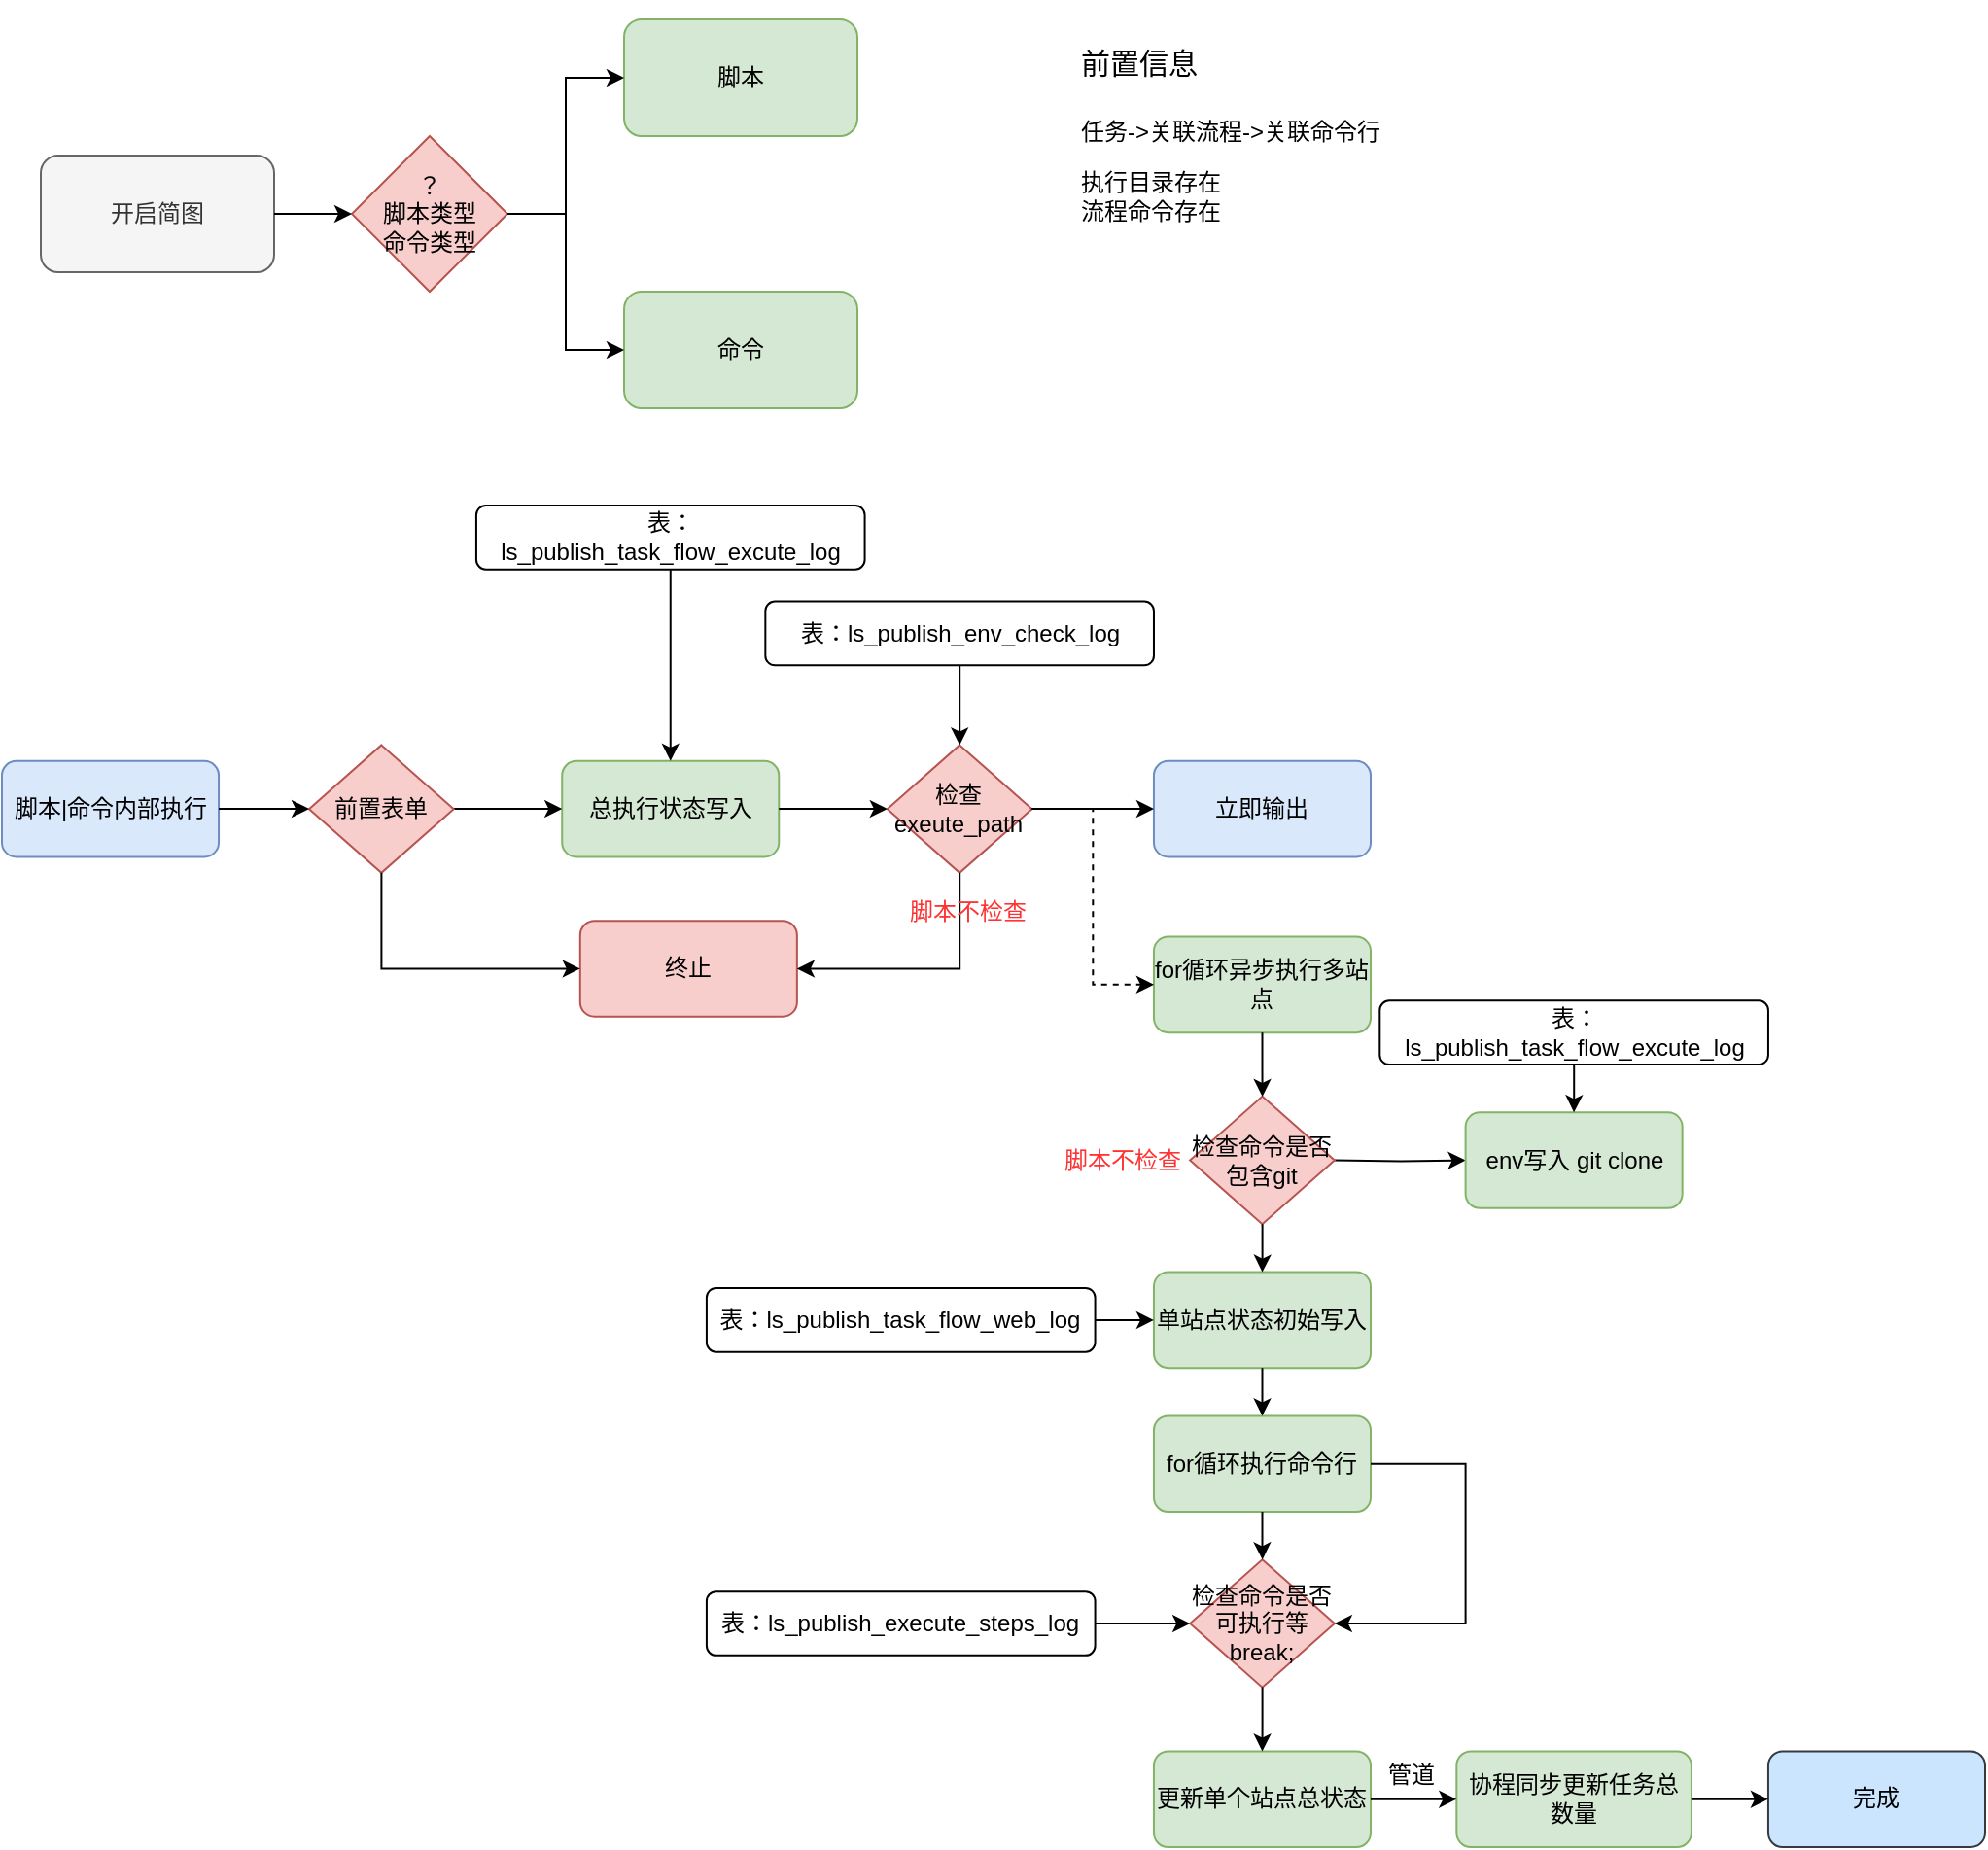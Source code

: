 <mxfile version="22.1.16" type="github">
  <diagram name="第 1 页" id="FwGdxbNtF0jXh57lpMwn">
    <mxGraphModel dx="2560" dy="949" grid="1" gridSize="10" guides="1" tooltips="1" connect="1" arrows="1" fold="1" page="1" pageScale="1" pageWidth="827" pageHeight="1169" math="0" shadow="0">
      <root>
        <mxCell id="0" />
        <mxCell id="1" parent="0" />
        <mxCell id="eIVRO_CXI7sv57dlJCMF-9" value="" style="group" vertex="1" connectable="0" parent="1">
          <mxGeometry x="-340" y="60" width="420" height="200" as="geometry" />
        </mxCell>
        <mxCell id="eIVRO_CXI7sv57dlJCMF-1" value="开启简图" style="rounded=1;whiteSpace=wrap;html=1;fillColor=#f5f5f5;strokeColor=#666666;fontColor=#333333;" vertex="1" parent="eIVRO_CXI7sv57dlJCMF-9">
          <mxGeometry y="70" width="120" height="60" as="geometry" />
        </mxCell>
        <mxCell id="eIVRO_CXI7sv57dlJCMF-3" value="？&lt;br&gt;脚本类型&lt;br&gt;命令类型" style="rhombus;whiteSpace=wrap;html=1;fillColor=#f8cecc;strokeColor=#b85450;" vertex="1" parent="eIVRO_CXI7sv57dlJCMF-9">
          <mxGeometry x="160" y="60" width="80" height="80" as="geometry" />
        </mxCell>
        <mxCell id="eIVRO_CXI7sv57dlJCMF-6" style="edgeStyle=orthogonalEdgeStyle;rounded=0;orthogonalLoop=1;jettySize=auto;html=1;" edge="1" parent="eIVRO_CXI7sv57dlJCMF-9" source="eIVRO_CXI7sv57dlJCMF-1" target="eIVRO_CXI7sv57dlJCMF-3">
          <mxGeometry relative="1" as="geometry" />
        </mxCell>
        <mxCell id="eIVRO_CXI7sv57dlJCMF-4" value="命令" style="rounded=1;whiteSpace=wrap;html=1;fillColor=#d5e8d4;strokeColor=#82b366;" vertex="1" parent="eIVRO_CXI7sv57dlJCMF-9">
          <mxGeometry x="300" y="140" width="120" height="60" as="geometry" />
        </mxCell>
        <mxCell id="eIVRO_CXI7sv57dlJCMF-8" style="edgeStyle=orthogonalEdgeStyle;rounded=0;orthogonalLoop=1;jettySize=auto;html=1;entryX=0;entryY=0.5;entryDx=0;entryDy=0;" edge="1" parent="eIVRO_CXI7sv57dlJCMF-9" source="eIVRO_CXI7sv57dlJCMF-3" target="eIVRO_CXI7sv57dlJCMF-4">
          <mxGeometry relative="1" as="geometry" />
        </mxCell>
        <mxCell id="eIVRO_CXI7sv57dlJCMF-5" value="脚本" style="rounded=1;whiteSpace=wrap;html=1;fillColor=#d5e8d4;strokeColor=#82b366;" vertex="1" parent="eIVRO_CXI7sv57dlJCMF-9">
          <mxGeometry x="300" width="120" height="60" as="geometry" />
        </mxCell>
        <mxCell id="eIVRO_CXI7sv57dlJCMF-7" style="edgeStyle=orthogonalEdgeStyle;rounded=0;orthogonalLoop=1;jettySize=auto;html=1;" edge="1" parent="eIVRO_CXI7sv57dlJCMF-9" source="eIVRO_CXI7sv57dlJCMF-3" target="eIVRO_CXI7sv57dlJCMF-5">
          <mxGeometry relative="1" as="geometry" />
        </mxCell>
        <mxCell id="eIVRO_CXI7sv57dlJCMF-11" value="&lt;h1&gt;&lt;span style=&quot;font-weight: normal;&quot;&gt;&lt;font style=&quot;font-size: 15px;&quot;&gt;前置信息&lt;/font&gt;&lt;/span&gt;&lt;/h1&gt;&lt;p&gt;任务-&amp;gt;关联流程-&amp;gt;关联命令行&lt;/p&gt;&lt;p&gt;执行目录存在&lt;br&gt;流程命令存在&lt;/p&gt;" style="text;html=1;strokeColor=none;fillColor=none;spacing=5;spacingTop=-20;whiteSpace=wrap;overflow=hidden;rounded=0;" vertex="1" parent="1">
          <mxGeometry x="190" y="60" width="190" height="120" as="geometry" />
        </mxCell>
        <mxCell id="eIVRO_CXI7sv57dlJCMF-83" value="" style="group" vertex="1" connectable="0" parent="1">
          <mxGeometry x="-360" y="310" width="1020" height="690" as="geometry" />
        </mxCell>
        <mxCell id="eIVRO_CXI7sv57dlJCMF-10" value="脚本|命令内部执行" style="rounded=1;whiteSpace=wrap;html=1;fillColor=#dae8fc;strokeColor=#6c8ebf;" vertex="1" parent="eIVRO_CXI7sv57dlJCMF-83">
          <mxGeometry y="131.429" width="111.526" height="49.286" as="geometry" />
        </mxCell>
        <mxCell id="eIVRO_CXI7sv57dlJCMF-12" value="总执行状态写入" style="rounded=1;whiteSpace=wrap;html=1;fillColor=#d5e8d4;strokeColor=#82b366;" vertex="1" parent="eIVRO_CXI7sv57dlJCMF-83">
          <mxGeometry x="288.109" y="131.429" width="111.526" height="49.286" as="geometry" />
        </mxCell>
        <mxCell id="eIVRO_CXI7sv57dlJCMF-32" style="edgeStyle=orthogonalEdgeStyle;rounded=0;orthogonalLoop=1;jettySize=auto;html=1;" edge="1" parent="eIVRO_CXI7sv57dlJCMF-83" source="eIVRO_CXI7sv57dlJCMF-13" target="eIVRO_CXI7sv57dlJCMF-12">
          <mxGeometry relative="1" as="geometry" />
        </mxCell>
        <mxCell id="eIVRO_CXI7sv57dlJCMF-13" value="前置表单" style="rhombus;whiteSpace=wrap;html=1;fillColor=#f8cecc;strokeColor=#b85450;" vertex="1" parent="eIVRO_CXI7sv57dlJCMF-83">
          <mxGeometry x="157.995" y="123.214" width="74.351" height="65.714" as="geometry" />
        </mxCell>
        <mxCell id="eIVRO_CXI7sv57dlJCMF-26" value="" style="edgeStyle=orthogonalEdgeStyle;rounded=0;orthogonalLoop=1;jettySize=auto;html=1;" edge="1" parent="eIVRO_CXI7sv57dlJCMF-83" source="eIVRO_CXI7sv57dlJCMF-10" target="eIVRO_CXI7sv57dlJCMF-13">
          <mxGeometry relative="1" as="geometry" />
        </mxCell>
        <mxCell id="eIVRO_CXI7sv57dlJCMF-21" style="edgeStyle=orthogonalEdgeStyle;rounded=0;orthogonalLoop=1;jettySize=auto;html=1;entryX=0.5;entryY=0;entryDx=0;entryDy=0;" edge="1" parent="eIVRO_CXI7sv57dlJCMF-83" source="eIVRO_CXI7sv57dlJCMF-14" target="eIVRO_CXI7sv57dlJCMF-12">
          <mxGeometry relative="1" as="geometry" />
        </mxCell>
        <mxCell id="eIVRO_CXI7sv57dlJCMF-14" value="表：ls_publish_task_flow_excute_log" style="rounded=1;whiteSpace=wrap;html=1;" vertex="1" parent="eIVRO_CXI7sv57dlJCMF-83">
          <mxGeometry x="243.964" width="199.818" height="32.857" as="geometry" />
        </mxCell>
        <mxCell id="eIVRO_CXI7sv57dlJCMF-22" value="检查exeute_path" style="rhombus;whiteSpace=wrap;html=1;fillColor=#f8cecc;strokeColor=#b85450;" vertex="1" parent="eIVRO_CXI7sv57dlJCMF-83">
          <mxGeometry x="455.399" y="123.214" width="74.351" height="65.714" as="geometry" />
        </mxCell>
        <mxCell id="eIVRO_CXI7sv57dlJCMF-33" style="edgeStyle=orthogonalEdgeStyle;rounded=0;orthogonalLoop=1;jettySize=auto;html=1;" edge="1" parent="eIVRO_CXI7sv57dlJCMF-83" source="eIVRO_CXI7sv57dlJCMF-12" target="eIVRO_CXI7sv57dlJCMF-22">
          <mxGeometry relative="1" as="geometry" />
        </mxCell>
        <mxCell id="eIVRO_CXI7sv57dlJCMF-23" value="for循环异步执行多站点" style="rounded=1;whiteSpace=wrap;html=1;fillColor=#d5e8d4;strokeColor=#82b366;" vertex="1" parent="eIVRO_CXI7sv57dlJCMF-83">
          <mxGeometry x="592.483" y="221.786" width="111.526" height="49.286" as="geometry" />
        </mxCell>
        <mxCell id="eIVRO_CXI7sv57dlJCMF-30" style="edgeStyle=orthogonalEdgeStyle;rounded=0;orthogonalLoop=1;jettySize=auto;html=1;entryX=0;entryY=0.5;entryDx=0;entryDy=0;dashed=1;" edge="1" parent="eIVRO_CXI7sv57dlJCMF-83" source="eIVRO_CXI7sv57dlJCMF-22" target="eIVRO_CXI7sv57dlJCMF-23">
          <mxGeometry relative="1" as="geometry" />
        </mxCell>
        <mxCell id="eIVRO_CXI7sv57dlJCMF-25" value="终止" style="rounded=1;whiteSpace=wrap;html=1;fillColor=#f8cecc;strokeColor=#b85450;" vertex="1" parent="eIVRO_CXI7sv57dlJCMF-83">
          <mxGeometry x="297.403" y="213.571" width="111.526" height="49.286" as="geometry" />
        </mxCell>
        <mxCell id="eIVRO_CXI7sv57dlJCMF-27" style="edgeStyle=orthogonalEdgeStyle;rounded=0;orthogonalLoop=1;jettySize=auto;html=1;entryX=0;entryY=0.5;entryDx=0;entryDy=0;" edge="1" parent="eIVRO_CXI7sv57dlJCMF-83" source="eIVRO_CXI7sv57dlJCMF-13" target="eIVRO_CXI7sv57dlJCMF-25">
          <mxGeometry relative="1" as="geometry">
            <Array as="points">
              <mxPoint x="195.171" y="238.214" />
            </Array>
          </mxGeometry>
        </mxCell>
        <mxCell id="eIVRO_CXI7sv57dlJCMF-28" style="edgeStyle=orthogonalEdgeStyle;rounded=0;orthogonalLoop=1;jettySize=auto;html=1;entryX=1;entryY=0.5;entryDx=0;entryDy=0;" edge="1" parent="eIVRO_CXI7sv57dlJCMF-83" source="eIVRO_CXI7sv57dlJCMF-22" target="eIVRO_CXI7sv57dlJCMF-25">
          <mxGeometry relative="1" as="geometry">
            <Array as="points">
              <mxPoint x="492.574" y="238.214" />
            </Array>
          </mxGeometry>
        </mxCell>
        <mxCell id="eIVRO_CXI7sv57dlJCMF-29" value="立即输出" style="rounded=1;whiteSpace=wrap;html=1;fillColor=#dae8fc;strokeColor=#6c8ebf;" vertex="1" parent="eIVRO_CXI7sv57dlJCMF-83">
          <mxGeometry x="592.483" y="131.429" width="111.526" height="49.286" as="geometry" />
        </mxCell>
        <mxCell id="eIVRO_CXI7sv57dlJCMF-31" style="edgeStyle=orthogonalEdgeStyle;rounded=0;orthogonalLoop=1;jettySize=auto;html=1;" edge="1" parent="eIVRO_CXI7sv57dlJCMF-83" source="eIVRO_CXI7sv57dlJCMF-22" target="eIVRO_CXI7sv57dlJCMF-29">
          <mxGeometry relative="1" as="geometry" />
        </mxCell>
        <mxCell id="eIVRO_CXI7sv57dlJCMF-51" style="edgeStyle=orthogonalEdgeStyle;rounded=0;orthogonalLoop=1;jettySize=auto;html=1;entryX=0;entryY=0.5;entryDx=0;entryDy=0;" edge="1" parent="eIVRO_CXI7sv57dlJCMF-83" target="eIVRO_CXI7sv57dlJCMF-35">
          <mxGeometry relative="1" as="geometry">
            <mxPoint x="685.421" y="336.786" as="sourcePoint" />
          </mxGeometry>
        </mxCell>
        <mxCell id="eIVRO_CXI7sv57dlJCMF-34" value="检查命令是否包含git" style="rhombus;whiteSpace=wrap;html=1;fillColor=#f8cecc;strokeColor=#b85450;" vertex="1" parent="eIVRO_CXI7sv57dlJCMF-83">
          <mxGeometry x="611.071" y="303.929" width="74.351" height="65.714" as="geometry" />
        </mxCell>
        <mxCell id="eIVRO_CXI7sv57dlJCMF-38" style="edgeStyle=orthogonalEdgeStyle;rounded=0;orthogonalLoop=1;jettySize=auto;html=1;" edge="1" parent="eIVRO_CXI7sv57dlJCMF-83" source="eIVRO_CXI7sv57dlJCMF-23" target="eIVRO_CXI7sv57dlJCMF-34">
          <mxGeometry relative="1" as="geometry" />
        </mxCell>
        <mxCell id="eIVRO_CXI7sv57dlJCMF-35" value="env写入 git clone" style="rounded=1;whiteSpace=wrap;html=1;fillColor=#d5e8d4;strokeColor=#82b366;" vertex="1" parent="eIVRO_CXI7sv57dlJCMF-83">
          <mxGeometry x="752.802" y="312.143" width="111.526" height="49.286" as="geometry" />
        </mxCell>
        <mxCell id="eIVRO_CXI7sv57dlJCMF-62" style="edgeStyle=orthogonalEdgeStyle;rounded=0;orthogonalLoop=1;jettySize=auto;html=1;" edge="1" parent="eIVRO_CXI7sv57dlJCMF-83" source="eIVRO_CXI7sv57dlJCMF-39" target="eIVRO_CXI7sv57dlJCMF-35">
          <mxGeometry relative="1" as="geometry" />
        </mxCell>
        <mxCell id="eIVRO_CXI7sv57dlJCMF-39" value="表：ls_publish_task_flow_excute_log" style="rounded=1;whiteSpace=wrap;html=1;" vertex="1" parent="eIVRO_CXI7sv57dlJCMF-83">
          <mxGeometry x="708.656" y="254.643" width="199.818" height="32.857" as="geometry" />
        </mxCell>
        <mxCell id="eIVRO_CXI7sv57dlJCMF-43" style="edgeStyle=orthogonalEdgeStyle;rounded=0;orthogonalLoop=1;jettySize=auto;html=1;" edge="1" parent="eIVRO_CXI7sv57dlJCMF-83" source="eIVRO_CXI7sv57dlJCMF-41" target="eIVRO_CXI7sv57dlJCMF-22">
          <mxGeometry relative="1" as="geometry" />
        </mxCell>
        <mxCell id="eIVRO_CXI7sv57dlJCMF-41" value="表：ls_publish_env_check_log" style="rounded=1;whiteSpace=wrap;html=1;" vertex="1" parent="eIVRO_CXI7sv57dlJCMF-83">
          <mxGeometry x="392.665" y="49.286" width="199.818" height="32.857" as="geometry" />
        </mxCell>
        <mxCell id="eIVRO_CXI7sv57dlJCMF-44" value="单站点状态初始写入" style="rounded=1;whiteSpace=wrap;html=1;fillColor=#d5e8d4;strokeColor=#82b366;" vertex="1" parent="eIVRO_CXI7sv57dlJCMF-83">
          <mxGeometry x="592.483" y="394.286" width="111.526" height="49.286" as="geometry" />
        </mxCell>
        <mxCell id="eIVRO_CXI7sv57dlJCMF-46" style="edgeStyle=orthogonalEdgeStyle;rounded=0;orthogonalLoop=1;jettySize=auto;html=1;" edge="1" parent="eIVRO_CXI7sv57dlJCMF-83" source="eIVRO_CXI7sv57dlJCMF-34" target="eIVRO_CXI7sv57dlJCMF-44">
          <mxGeometry relative="1" as="geometry" />
        </mxCell>
        <mxCell id="eIVRO_CXI7sv57dlJCMF-54" style="edgeStyle=orthogonalEdgeStyle;rounded=0;orthogonalLoop=1;jettySize=auto;html=1;" edge="1" parent="eIVRO_CXI7sv57dlJCMF-83" source="eIVRO_CXI7sv57dlJCMF-48" target="eIVRO_CXI7sv57dlJCMF-44">
          <mxGeometry relative="1" as="geometry" />
        </mxCell>
        <mxCell id="eIVRO_CXI7sv57dlJCMF-48" value="表：ls_publish_task_flow_web_log" style="rounded=1;whiteSpace=wrap;html=1;" vertex="1" parent="eIVRO_CXI7sv57dlJCMF-83">
          <mxGeometry x="362.46" y="402.5" width="199.818" height="32.857" as="geometry" />
        </mxCell>
        <mxCell id="eIVRO_CXI7sv57dlJCMF-55" value="for循环执行命令行" style="rounded=1;whiteSpace=wrap;html=1;fillColor=#d5e8d4;strokeColor=#82b366;" vertex="1" parent="eIVRO_CXI7sv57dlJCMF-83">
          <mxGeometry x="592.483" y="468.214" width="111.526" height="49.286" as="geometry" />
        </mxCell>
        <mxCell id="eIVRO_CXI7sv57dlJCMF-63" style="edgeStyle=orthogonalEdgeStyle;rounded=0;orthogonalLoop=1;jettySize=auto;html=1;entryX=0.5;entryY=0;entryDx=0;entryDy=0;" edge="1" parent="eIVRO_CXI7sv57dlJCMF-83" source="eIVRO_CXI7sv57dlJCMF-44" target="eIVRO_CXI7sv57dlJCMF-55">
          <mxGeometry relative="1" as="geometry" />
        </mxCell>
        <mxCell id="eIVRO_CXI7sv57dlJCMF-56" value="检查命令是否可执行等&lt;br&gt;break;" style="rhombus;whiteSpace=wrap;html=1;fillColor=#f8cecc;strokeColor=#b85450;" vertex="1" parent="eIVRO_CXI7sv57dlJCMF-83">
          <mxGeometry x="611.071" y="542.143" width="74.351" height="65.714" as="geometry" />
        </mxCell>
        <mxCell id="eIVRO_CXI7sv57dlJCMF-64" style="edgeStyle=orthogonalEdgeStyle;rounded=0;orthogonalLoop=1;jettySize=auto;html=1;" edge="1" parent="eIVRO_CXI7sv57dlJCMF-83" source="eIVRO_CXI7sv57dlJCMF-55" target="eIVRO_CXI7sv57dlJCMF-56">
          <mxGeometry relative="1" as="geometry" />
        </mxCell>
        <mxCell id="eIVRO_CXI7sv57dlJCMF-73" style="edgeStyle=orthogonalEdgeStyle;rounded=0;orthogonalLoop=1;jettySize=auto;html=1;entryX=1;entryY=0.5;entryDx=0;entryDy=0;" edge="1" parent="eIVRO_CXI7sv57dlJCMF-83" source="eIVRO_CXI7sv57dlJCMF-55" target="eIVRO_CXI7sv57dlJCMF-56">
          <mxGeometry relative="1" as="geometry">
            <Array as="points">
              <mxPoint x="752.802" y="492.857" />
              <mxPoint x="752.802" y="575.0" />
            </Array>
          </mxGeometry>
        </mxCell>
        <mxCell id="eIVRO_CXI7sv57dlJCMF-57" value="更新单个站点总状态" style="rounded=1;whiteSpace=wrap;html=1;fillColor=#d5e8d4;strokeColor=#82b366;" vertex="1" parent="eIVRO_CXI7sv57dlJCMF-83">
          <mxGeometry x="592.483" y="640.714" width="111.526" height="49.286" as="geometry" />
        </mxCell>
        <mxCell id="eIVRO_CXI7sv57dlJCMF-58" style="edgeStyle=orthogonalEdgeStyle;rounded=0;orthogonalLoop=1;jettySize=auto;html=1;entryX=0.5;entryY=0;entryDx=0;entryDy=0;" edge="1" parent="eIVRO_CXI7sv57dlJCMF-83" source="eIVRO_CXI7sv57dlJCMF-56" target="eIVRO_CXI7sv57dlJCMF-57">
          <mxGeometry relative="1" as="geometry" />
        </mxCell>
        <mxCell id="eIVRO_CXI7sv57dlJCMF-65" style="edgeStyle=orthogonalEdgeStyle;rounded=0;orthogonalLoop=1;jettySize=auto;html=1;entryX=0;entryY=0.5;entryDx=0;entryDy=0;" edge="1" parent="eIVRO_CXI7sv57dlJCMF-83" source="eIVRO_CXI7sv57dlJCMF-59" target="eIVRO_CXI7sv57dlJCMF-56">
          <mxGeometry relative="1" as="geometry" />
        </mxCell>
        <mxCell id="eIVRO_CXI7sv57dlJCMF-59" value="表：ls_publish_execute_steps_log" style="rounded=1;whiteSpace=wrap;html=1;" vertex="1" parent="eIVRO_CXI7sv57dlJCMF-83">
          <mxGeometry x="362.46" y="558.571" width="199.818" height="32.857" as="geometry" />
        </mxCell>
        <mxCell id="eIVRO_CXI7sv57dlJCMF-66" value="协程同步更新任务总数量" style="rounded=1;whiteSpace=wrap;html=1;fillColor=#d5e8d4;strokeColor=#82b366;" vertex="1" parent="eIVRO_CXI7sv57dlJCMF-83">
          <mxGeometry x="748.155" y="640.714" width="120.82" height="49.286" as="geometry" />
        </mxCell>
        <mxCell id="eIVRO_CXI7sv57dlJCMF-68" style="edgeStyle=orthogonalEdgeStyle;rounded=0;orthogonalLoop=1;jettySize=auto;html=1;" edge="1" parent="eIVRO_CXI7sv57dlJCMF-83" source="eIVRO_CXI7sv57dlJCMF-57" target="eIVRO_CXI7sv57dlJCMF-66">
          <mxGeometry relative="1" as="geometry" />
        </mxCell>
        <mxCell id="eIVRO_CXI7sv57dlJCMF-69" value="管道" style="text;html=1;strokeColor=none;fillColor=none;align=center;verticalAlign=middle;whiteSpace=wrap;rounded=0;" vertex="1" parent="eIVRO_CXI7sv57dlJCMF-83">
          <mxGeometry x="697.039" y="640.714" width="55.763" height="24.643" as="geometry" />
        </mxCell>
        <mxCell id="eIVRO_CXI7sv57dlJCMF-70" value="完成" style="rounded=1;whiteSpace=wrap;html=1;fillColor=#cce5ff;strokeColor=#36393d;" vertex="1" parent="eIVRO_CXI7sv57dlJCMF-83">
          <mxGeometry x="908.474" y="640.714" width="111.526" height="49.286" as="geometry" />
        </mxCell>
        <mxCell id="eIVRO_CXI7sv57dlJCMF-71" style="edgeStyle=orthogonalEdgeStyle;rounded=0;orthogonalLoop=1;jettySize=auto;html=1;" edge="1" parent="eIVRO_CXI7sv57dlJCMF-83" source="eIVRO_CXI7sv57dlJCMF-66" target="eIVRO_CXI7sv57dlJCMF-70">
          <mxGeometry relative="1" as="geometry" />
        </mxCell>
        <mxCell id="eIVRO_CXI7sv57dlJCMF-74" value="&lt;font color=&quot;#ff3333&quot;&gt;脚本不检查&lt;/font&gt;" style="text;html=1;strokeColor=none;fillColor=none;align=center;verticalAlign=middle;whiteSpace=wrap;rounded=0;" vertex="1" parent="eIVRO_CXI7sv57dlJCMF-83">
          <mxGeometry x="446.105" y="197.143" width="102.232" height="24.643" as="geometry" />
        </mxCell>
        <mxCell id="eIVRO_CXI7sv57dlJCMF-78" value="&lt;font color=&quot;#ff3333&quot;&gt;脚本不检查&lt;/font&gt;" style="text;html=1;strokeColor=none;fillColor=none;align=center;verticalAlign=middle;whiteSpace=wrap;rounded=0;" vertex="1" parent="eIVRO_CXI7sv57dlJCMF-83">
          <mxGeometry x="529.749" y="324.464" width="92.938" height="24.643" as="geometry" />
        </mxCell>
      </root>
    </mxGraphModel>
  </diagram>
</mxfile>
